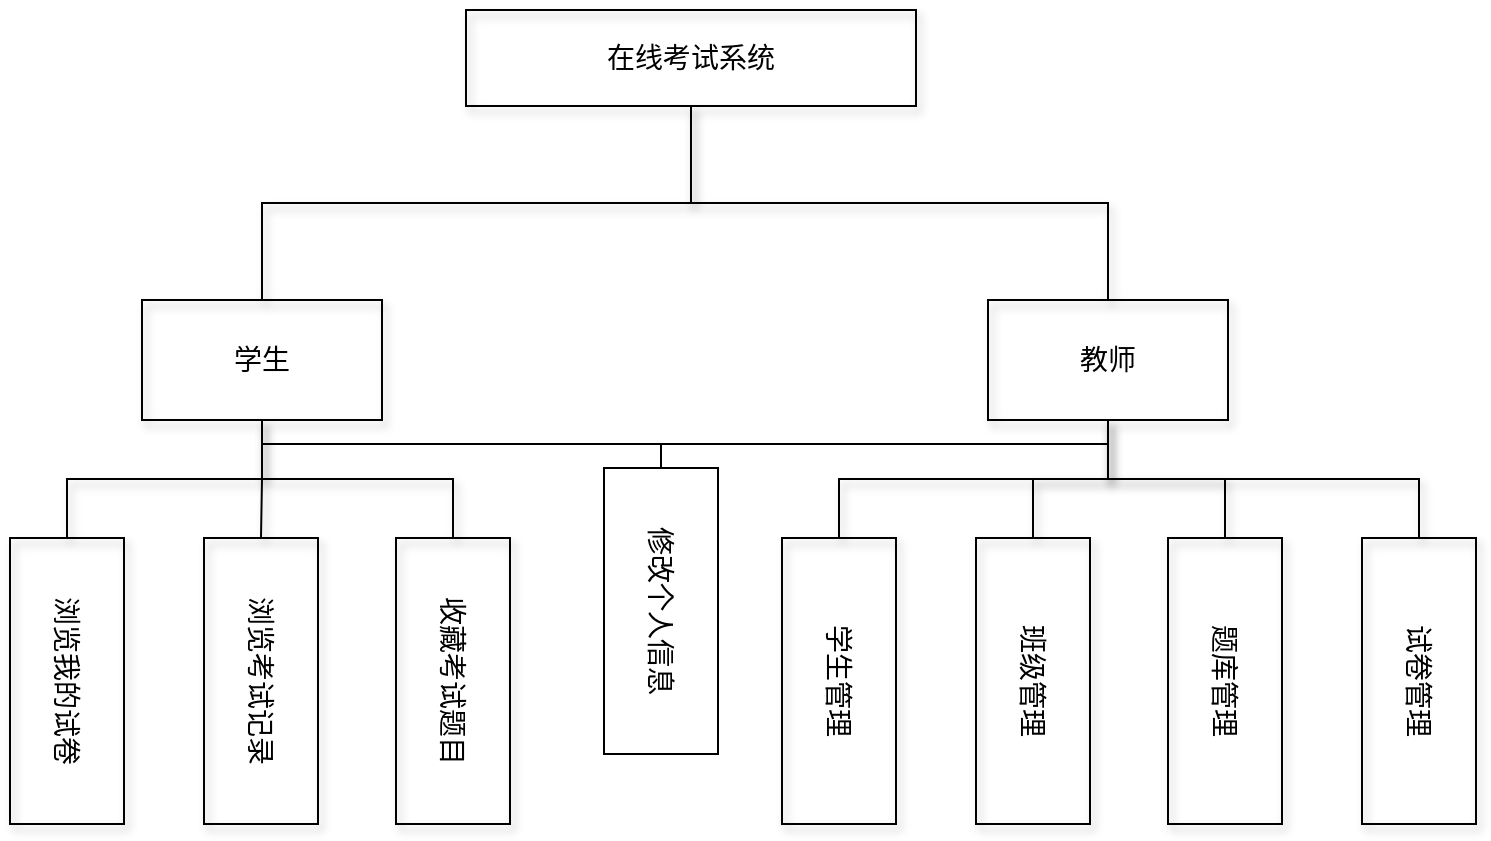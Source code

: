 <mxfile scale="1" border="50">
    <diagram id="Z99NbSe4vz-zhZNeXDHL" name="第 1 页">
        <mxGraphModel dx="760" dy="1283" grid="0" gridSize="50" guides="0" tooltips="1" connect="1" arrows="1" fold="1" page="1" pageScale="1" pageWidth="1169" pageHeight="827" background="#FFFFFF" math="0" shadow="0">
            <root>
                <mxCell id="0"/>
                <mxCell id="1" parent="0"/>
                <mxCell id="110" style="edgeStyle=orthogonalEdgeStyle;rounded=0;html=1;exitX=0.5;exitY=1;exitDx=0;exitDy=0;entryX=0.5;entryY=0;entryDx=0;entryDy=0;shadow=1;strokeColor=#000000;strokeWidth=1;fontSize=14;endArrow=none;endFill=0;" edge="1" parent="1" source="26" target="28">
                    <mxGeometry relative="1" as="geometry"/>
                </mxCell>
                <mxCell id="111" style="edgeStyle=orthogonalEdgeStyle;rounded=0;html=1;exitX=0.5;exitY=1;exitDx=0;exitDy=0;shadow=1;strokeColor=#000000;strokeWidth=1;fontSize=14;endArrow=none;endFill=0;" edge="1" parent="1" source="26" target="80">
                    <mxGeometry relative="1" as="geometry"/>
                </mxCell>
                <mxCell id="26" value="&lt;font style=&quot;font-size: 14px;&quot;&gt;在线考试系统&lt;/font&gt;" style="rounded=0;whiteSpace=wrap;html=1;flipV=1;labelBorderColor=none;labelBackgroundColor=#FFFFFF;fillColor=none;strokeColor=#000000;fontColor=#000000;shadow=1;" parent="1" vertex="1">
                    <mxGeometry x="590" y="-92" width="225" height="48" as="geometry"/>
                </mxCell>
                <mxCell id="101" style="edgeStyle=orthogonalEdgeStyle;html=1;exitX=0.5;exitY=1;exitDx=0;exitDy=0;strokeColor=#000000;strokeWidth=1;fontSize=14;rounded=0;endArrow=none;endFill=0;shadow=1;" edge="1" parent="1" source="28" target="31">
                    <mxGeometry relative="1" as="geometry"/>
                </mxCell>
                <mxCell id="102" style="edgeStyle=orthogonalEdgeStyle;rounded=0;html=1;exitX=0.5;exitY=1;exitDx=0;exitDy=0;entryX=0.5;entryY=1;entryDx=0;entryDy=0;strokeColor=#000000;strokeWidth=1;fontSize=14;endArrow=none;endFill=0;shadow=1;" edge="1" parent="1" source="28" target="83">
                    <mxGeometry relative="1" as="geometry"/>
                </mxCell>
                <mxCell id="103" style="edgeStyle=orthogonalEdgeStyle;rounded=0;html=1;exitX=0.5;exitY=1;exitDx=0;exitDy=0;entryX=0.5;entryY=1;entryDx=0;entryDy=0;strokeColor=#000000;strokeWidth=1;fontSize=14;endArrow=none;endFill=0;shadow=1;" edge="1" parent="1" source="28" target="84">
                    <mxGeometry relative="1" as="geometry"/>
                </mxCell>
                <mxCell id="104" style="edgeStyle=orthogonalEdgeStyle;rounded=0;html=1;exitX=0.5;exitY=1;exitDx=0;exitDy=0;shadow=0;strokeColor=#000000;strokeWidth=1;fontSize=14;endArrow=none;endFill=0;" edge="1" parent="1" source="28" target="85">
                    <mxGeometry relative="1" as="geometry"/>
                </mxCell>
                <mxCell id="28" value="&lt;font style=&quot;font-size: 14px;&quot;&gt;学生&lt;/font&gt;" style="rounded=0;whiteSpace=wrap;html=1;flipV=1;labelBorderColor=none;labelBackgroundColor=#FFFFFF;fillColor=none;strokeColor=#000000;fontColor=#000000;shadow=1;flipH=0;" parent="1" vertex="1">
                    <mxGeometry x="428" y="53" width="120" height="60" as="geometry"/>
                </mxCell>
                <mxCell id="31" value="&lt;font style=&quot;font-size: 14px;&quot;&gt;浏览我的试卷&lt;/font&gt;" style="rounded=0;whiteSpace=wrap;html=1;flipV=1;labelBorderColor=none;labelBackgroundColor=#FFFFFF;fillColor=none;strokeColor=#000000;fontColor=#000000;labelPosition=center;verticalLabelPosition=middle;align=center;verticalAlign=middle;horizontal=0;rotation=-180;shadow=1;" parent="1" vertex="1">
                    <mxGeometry x="362" y="172" width="57" height="143" as="geometry"/>
                </mxCell>
                <mxCell id="106" style="edgeStyle=orthogonalEdgeStyle;rounded=0;html=1;exitX=0.5;exitY=1;exitDx=0;exitDy=0;entryX=0.5;entryY=1;entryDx=0;entryDy=0;shadow=1;strokeColor=#000000;strokeWidth=1;fontSize=14;endArrow=none;endFill=0;" edge="1" parent="1" source="80" target="86">
                    <mxGeometry relative="1" as="geometry"/>
                </mxCell>
                <mxCell id="107" style="edgeStyle=orthogonalEdgeStyle;rounded=0;html=1;exitX=0.5;exitY=1;exitDx=0;exitDy=0;shadow=1;strokeColor=#000000;strokeWidth=1;fontSize=14;endArrow=none;endFill=0;" edge="1" parent="1" source="80" target="90">
                    <mxGeometry relative="1" as="geometry"/>
                </mxCell>
                <mxCell id="108" style="edgeStyle=orthogonalEdgeStyle;rounded=0;html=1;exitX=0.5;exitY=1;exitDx=0;exitDy=0;entryX=0.5;entryY=1;entryDx=0;entryDy=0;shadow=1;strokeColor=#000000;strokeWidth=1;fontSize=14;endArrow=none;endFill=0;" edge="1" parent="1" source="80" target="87">
                    <mxGeometry relative="1" as="geometry"/>
                </mxCell>
                <mxCell id="109" style="edgeStyle=orthogonalEdgeStyle;rounded=0;html=1;exitX=0.5;exitY=1;exitDx=0;exitDy=0;entryX=0.5;entryY=1;entryDx=0;entryDy=0;shadow=1;strokeColor=#000000;strokeWidth=1;fontSize=14;endArrow=none;endFill=0;" edge="1" parent="1" source="80" target="88">
                    <mxGeometry relative="1" as="geometry"/>
                </mxCell>
                <mxCell id="80" value="&lt;font style=&quot;font-size: 14px;&quot;&gt;教师&lt;/font&gt;" style="rounded=0;whiteSpace=wrap;html=1;flipV=1;labelBorderColor=none;labelBackgroundColor=#FFFFFF;fillColor=none;strokeColor=#000000;fontColor=#000000;flipH=0;shadow=1;" vertex="1" parent="1">
                    <mxGeometry x="851" y="53" width="120" height="60" as="geometry"/>
                </mxCell>
                <mxCell id="83" value="&lt;font style=&quot;font-size: 14px;&quot;&gt;浏览考试记录&lt;/font&gt;" style="rounded=0;whiteSpace=wrap;html=1;flipV=1;labelBorderColor=none;labelBackgroundColor=#FFFFFF;fillColor=none;strokeColor=#000000;fontColor=#000000;labelPosition=center;verticalLabelPosition=middle;align=center;verticalAlign=middle;horizontal=0;rotation=-180;shadow=1;" vertex="1" parent="1">
                    <mxGeometry x="459" y="172" width="57" height="143" as="geometry"/>
                </mxCell>
                <mxCell id="84" value="&lt;font style=&quot;font-size: 14px;&quot;&gt;收藏考试题目&lt;/font&gt;" style="rounded=0;whiteSpace=wrap;html=1;flipV=1;labelBorderColor=none;labelBackgroundColor=#FFFFFF;fillColor=none;strokeColor=#000000;fontColor=#000000;labelPosition=center;verticalLabelPosition=middle;align=center;verticalAlign=middle;horizontal=0;rotation=-180;shadow=1;" vertex="1" parent="1">
                    <mxGeometry x="555" y="172" width="57" height="143" as="geometry"/>
                </mxCell>
                <mxCell id="105" style="edgeStyle=orthogonalEdgeStyle;rounded=0;html=1;exitX=0.5;exitY=1;exitDx=0;exitDy=0;entryX=0.5;entryY=1;entryDx=0;entryDy=0;shadow=0;strokeColor=#000000;strokeWidth=1;fontSize=14;endArrow=none;endFill=0;" edge="1" parent="1" source="85" target="80">
                    <mxGeometry relative="1" as="geometry"/>
                </mxCell>
                <mxCell id="85" value="&lt;font style=&quot;font-size: 14px;&quot;&gt;修改个人信息&lt;/font&gt;" style="rounded=0;whiteSpace=wrap;html=1;flipV=1;labelBorderColor=none;labelBackgroundColor=#FFFFFF;fillColor=none;strokeColor=#000000;fontColor=#000000;labelPosition=center;verticalLabelPosition=middle;align=center;verticalAlign=middle;horizontal=0;rotation=-180;" vertex="1" parent="1">
                    <mxGeometry x="659" y="137" width="57" height="143" as="geometry"/>
                </mxCell>
                <mxCell id="86" value="&lt;span style=&quot;font-size: 14px;&quot;&gt;学生管理&lt;/span&gt;" style="rounded=0;whiteSpace=wrap;html=1;flipV=1;labelBorderColor=none;labelBackgroundColor=#FFFFFF;fillColor=none;strokeColor=#000000;fontColor=#000000;labelPosition=center;verticalLabelPosition=middle;align=center;verticalAlign=middle;horizontal=0;rotation=-180;shadow=1;" vertex="1" parent="1">
                    <mxGeometry x="748" y="172" width="57" height="143" as="geometry"/>
                </mxCell>
                <mxCell id="87" value="&lt;font style=&quot;font-size: 14px;&quot;&gt;题库管理&lt;/font&gt;" style="rounded=0;whiteSpace=wrap;html=1;flipV=1;labelBorderColor=none;labelBackgroundColor=#FFFFFF;fillColor=none;strokeColor=#000000;fontColor=#000000;labelPosition=center;verticalLabelPosition=middle;align=center;verticalAlign=middle;horizontal=0;rotation=-180;shadow=1;" vertex="1" parent="1">
                    <mxGeometry x="941" y="172" width="57" height="143" as="geometry"/>
                </mxCell>
                <mxCell id="88" value="&lt;font style=&quot;font-size: 14px;&quot;&gt;试卷管理&lt;/font&gt;" style="rounded=0;whiteSpace=wrap;html=1;flipV=1;labelBorderColor=none;labelBackgroundColor=#FFFFFF;fillColor=none;strokeColor=#000000;fontColor=#000000;labelPosition=center;verticalLabelPosition=middle;align=center;verticalAlign=middle;horizontal=0;rotation=-180;shadow=1;" vertex="1" parent="1">
                    <mxGeometry x="1038" y="172" width="57" height="143" as="geometry"/>
                </mxCell>
                <mxCell id="90" value="&lt;span style=&quot;font-size: 14px;&quot;&gt;班级管理&lt;/span&gt;" style="rounded=0;whiteSpace=wrap;html=1;flipV=1;labelBorderColor=none;labelBackgroundColor=#FFFFFF;fillColor=none;strokeColor=#000000;fontColor=#000000;labelPosition=center;verticalLabelPosition=middle;align=center;verticalAlign=middle;horizontal=0;rotation=-180;shadow=1;" vertex="1" parent="1">
                    <mxGeometry x="845" y="172" width="57" height="143" as="geometry"/>
                </mxCell>
            </root>
        </mxGraphModel>
    </diagram>
</mxfile>